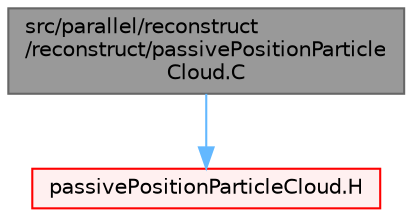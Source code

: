 digraph "src/parallel/reconstruct/reconstruct/passivePositionParticleCloud.C"
{
 // LATEX_PDF_SIZE
  bgcolor="transparent";
  edge [fontname=Helvetica,fontsize=10,labelfontname=Helvetica,labelfontsize=10];
  node [fontname=Helvetica,fontsize=10,shape=box,height=0.2,width=0.4];
  Node1 [id="Node000001",label="src/parallel/reconstruct\l/reconstruct/passivePositionParticle\lCloud.C",height=0.2,width=0.4,color="gray40", fillcolor="grey60", style="filled", fontcolor="black",tooltip=" "];
  Node1 -> Node2 [id="edge1_Node000001_Node000002",color="steelblue1",style="solid",tooltip=" "];
  Node2 [id="Node000002",label="passivePositionParticleCloud.H",height=0.2,width=0.4,color="red", fillcolor="#FFF0F0", style="filled",URL="$src_2parallel_2reconstruct_2reconstruct_2passivePositionParticleCloud_8H.html",tooltip=" "];
}
